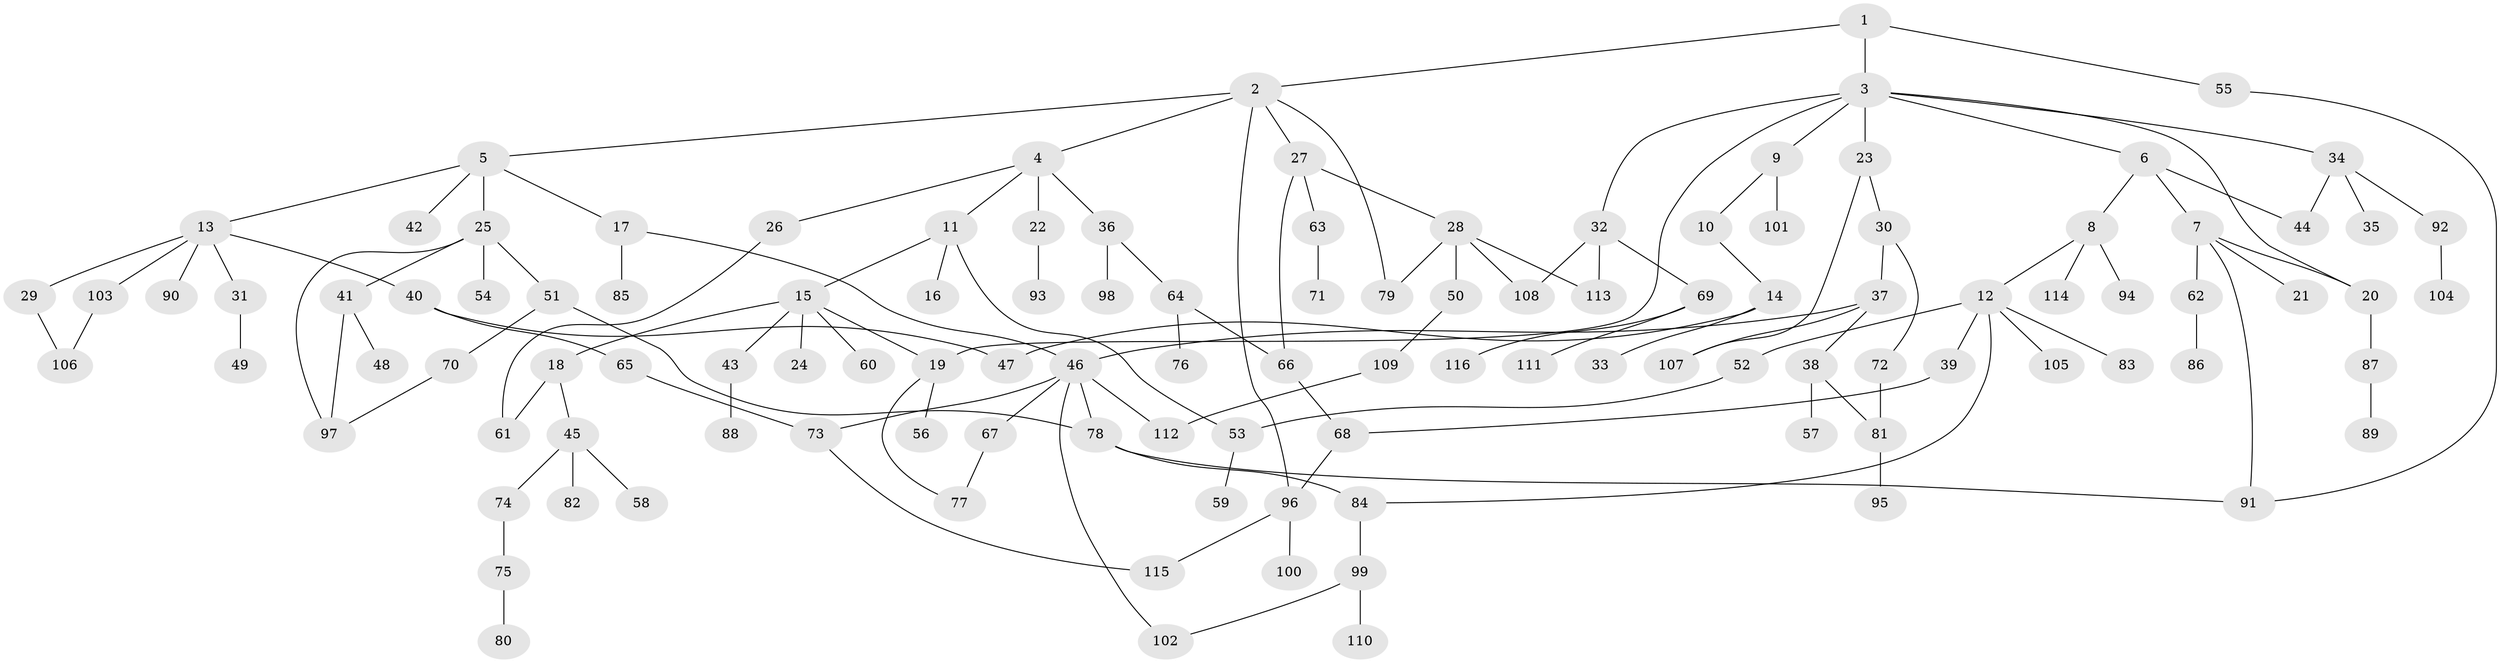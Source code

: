 // coarse degree distribution, {10: 0.029411764705882353, 9: 0.029411764705882353, 13: 0.029411764705882353, 5: 0.058823529411764705, 4: 0.058823529411764705, 3: 0.17647058823529413, 2: 0.20588235294117646, 1: 0.38235294117647056, 7: 0.029411764705882353}
// Generated by graph-tools (version 1.1) at 2025/16/03/04/25 18:16:50]
// undirected, 116 vertices, 142 edges
graph export_dot {
graph [start="1"]
  node [color=gray90,style=filled];
  1;
  2;
  3;
  4;
  5;
  6;
  7;
  8;
  9;
  10;
  11;
  12;
  13;
  14;
  15;
  16;
  17;
  18;
  19;
  20;
  21;
  22;
  23;
  24;
  25;
  26;
  27;
  28;
  29;
  30;
  31;
  32;
  33;
  34;
  35;
  36;
  37;
  38;
  39;
  40;
  41;
  42;
  43;
  44;
  45;
  46;
  47;
  48;
  49;
  50;
  51;
  52;
  53;
  54;
  55;
  56;
  57;
  58;
  59;
  60;
  61;
  62;
  63;
  64;
  65;
  66;
  67;
  68;
  69;
  70;
  71;
  72;
  73;
  74;
  75;
  76;
  77;
  78;
  79;
  80;
  81;
  82;
  83;
  84;
  85;
  86;
  87;
  88;
  89;
  90;
  91;
  92;
  93;
  94;
  95;
  96;
  97;
  98;
  99;
  100;
  101;
  102;
  103;
  104;
  105;
  106;
  107;
  108;
  109;
  110;
  111;
  112;
  113;
  114;
  115;
  116;
  1 -- 2;
  1 -- 3;
  1 -- 55;
  2 -- 4;
  2 -- 5;
  2 -- 27;
  2 -- 96;
  2 -- 79;
  3 -- 6;
  3 -- 9;
  3 -- 19;
  3 -- 20;
  3 -- 23;
  3 -- 32;
  3 -- 34;
  4 -- 11;
  4 -- 22;
  4 -- 26;
  4 -- 36;
  5 -- 13;
  5 -- 17;
  5 -- 25;
  5 -- 42;
  6 -- 7;
  6 -- 8;
  6 -- 44;
  7 -- 21;
  7 -- 62;
  7 -- 91;
  7 -- 20;
  8 -- 12;
  8 -- 94;
  8 -- 114;
  9 -- 10;
  9 -- 101;
  10 -- 14;
  11 -- 15;
  11 -- 16;
  11 -- 53;
  12 -- 39;
  12 -- 52;
  12 -- 83;
  12 -- 84;
  12 -- 105;
  13 -- 29;
  13 -- 31;
  13 -- 40;
  13 -- 90;
  13 -- 103;
  14 -- 33;
  14 -- 47;
  15 -- 18;
  15 -- 24;
  15 -- 43;
  15 -- 60;
  15 -- 19;
  17 -- 85;
  17 -- 46;
  18 -- 45;
  18 -- 61;
  19 -- 56;
  19 -- 77;
  20 -- 87;
  22 -- 93;
  23 -- 30;
  23 -- 107;
  25 -- 41;
  25 -- 51;
  25 -- 54;
  25 -- 97;
  26 -- 61;
  27 -- 28;
  27 -- 63;
  27 -- 66;
  28 -- 50;
  28 -- 79;
  28 -- 113;
  28 -- 108;
  29 -- 106;
  30 -- 37;
  30 -- 72;
  31 -- 49;
  32 -- 69;
  32 -- 108;
  32 -- 113;
  34 -- 35;
  34 -- 44;
  34 -- 92;
  36 -- 64;
  36 -- 98;
  37 -- 38;
  37 -- 46;
  37 -- 107;
  38 -- 57;
  38 -- 81;
  39 -- 68;
  40 -- 47;
  40 -- 65;
  41 -- 48;
  41 -- 97;
  43 -- 88;
  45 -- 58;
  45 -- 74;
  45 -- 82;
  46 -- 67;
  46 -- 73;
  46 -- 102;
  46 -- 112;
  46 -- 78;
  50 -- 109;
  51 -- 70;
  51 -- 78;
  52 -- 53;
  53 -- 59;
  55 -- 91;
  62 -- 86;
  63 -- 71;
  64 -- 66;
  64 -- 76;
  65 -- 73;
  66 -- 68;
  67 -- 77;
  68 -- 96;
  69 -- 111;
  69 -- 116;
  70 -- 97;
  72 -- 81;
  73 -- 115;
  74 -- 75;
  75 -- 80;
  78 -- 91;
  78 -- 84;
  81 -- 95;
  84 -- 99;
  87 -- 89;
  92 -- 104;
  96 -- 100;
  96 -- 115;
  99 -- 110;
  99 -- 102;
  103 -- 106;
  109 -- 112;
}

